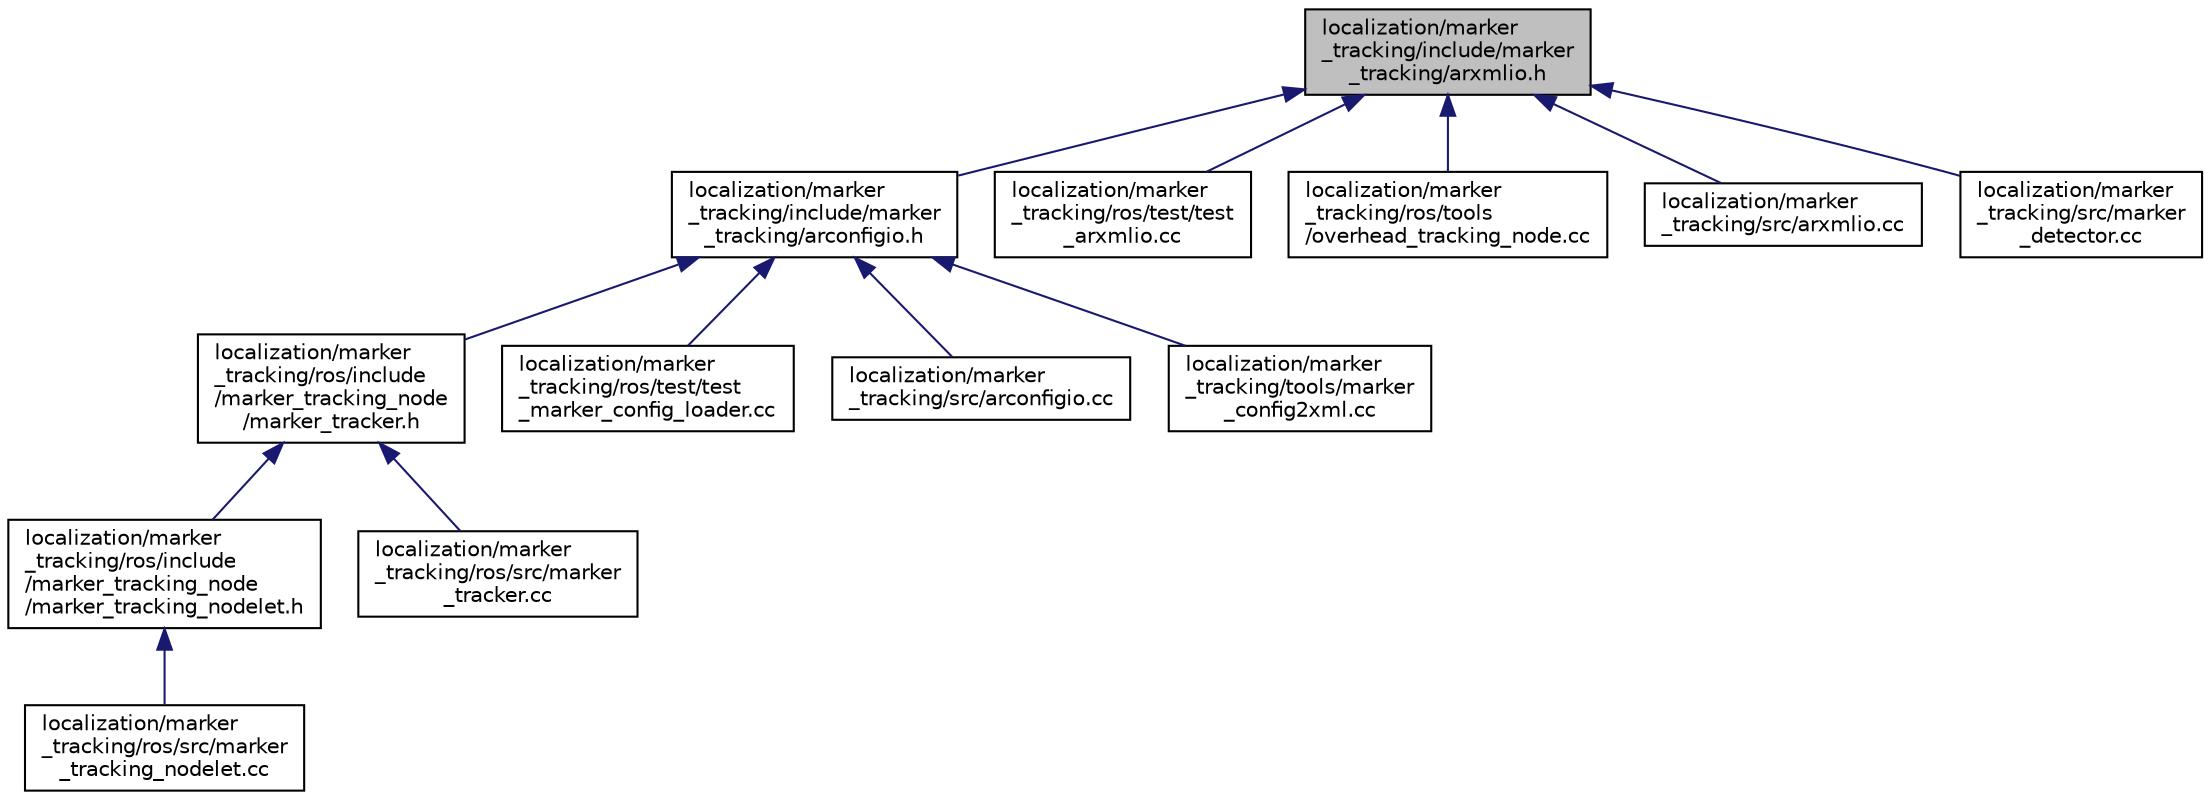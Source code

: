 digraph "localization/marker_tracking/include/marker_tracking/arxmlio.h"
{
 // LATEX_PDF_SIZE
  edge [fontname="Helvetica",fontsize="10",labelfontname="Helvetica",labelfontsize="10"];
  node [fontname="Helvetica",fontsize="10",shape=record];
  Node1 [label="localization/marker\l_tracking/include/marker\l_tracking/arxmlio.h",height=0.2,width=0.4,color="black", fillcolor="grey75", style="filled", fontcolor="black",tooltip=" "];
  Node1 -> Node2 [dir="back",color="midnightblue",fontsize="10",style="solid",fontname="Helvetica"];
  Node2 [label="localization/marker\l_tracking/include/marker\l_tracking/arconfigio.h",height=0.2,width=0.4,color="black", fillcolor="white", style="filled",URL="$arconfigio_8h.html",tooltip=" "];
  Node2 -> Node3 [dir="back",color="midnightblue",fontsize="10",style="solid",fontname="Helvetica"];
  Node3 [label="localization/marker\l_tracking/ros/include\l/marker_tracking_node\l/marker_tracker.h",height=0.2,width=0.4,color="black", fillcolor="white", style="filled",URL="$marker__tracker_8h.html",tooltip=" "];
  Node3 -> Node4 [dir="back",color="midnightblue",fontsize="10",style="solid",fontname="Helvetica"];
  Node4 [label="localization/marker\l_tracking/ros/include\l/marker_tracking_node\l/marker_tracking_nodelet.h",height=0.2,width=0.4,color="black", fillcolor="white", style="filled",URL="$marker__tracking__nodelet_8h.html",tooltip=" "];
  Node4 -> Node5 [dir="back",color="midnightblue",fontsize="10",style="solid",fontname="Helvetica"];
  Node5 [label="localization/marker\l_tracking/ros/src/marker\l_tracking_nodelet.cc",height=0.2,width=0.4,color="black", fillcolor="white", style="filled",URL="$marker__tracking__nodelet_8cc.html",tooltip=" "];
  Node3 -> Node6 [dir="back",color="midnightblue",fontsize="10",style="solid",fontname="Helvetica"];
  Node6 [label="localization/marker\l_tracking/ros/src/marker\l_tracker.cc",height=0.2,width=0.4,color="black", fillcolor="white", style="filled",URL="$marker__tracker_8cc.html",tooltip=" "];
  Node2 -> Node7 [dir="back",color="midnightblue",fontsize="10",style="solid",fontname="Helvetica"];
  Node7 [label="localization/marker\l_tracking/ros/test/test\l_marker_config_loader.cc",height=0.2,width=0.4,color="black", fillcolor="white", style="filled",URL="$test__marker__config__loader_8cc.html",tooltip=" "];
  Node2 -> Node8 [dir="back",color="midnightblue",fontsize="10",style="solid",fontname="Helvetica"];
  Node8 [label="localization/marker\l_tracking/src/arconfigio.cc",height=0.2,width=0.4,color="black", fillcolor="white", style="filled",URL="$arconfigio_8cc.html",tooltip=" "];
  Node2 -> Node9 [dir="back",color="midnightblue",fontsize="10",style="solid",fontname="Helvetica"];
  Node9 [label="localization/marker\l_tracking/tools/marker\l_config2xml.cc",height=0.2,width=0.4,color="black", fillcolor="white", style="filled",URL="$marker__config2xml_8cc.html",tooltip=" "];
  Node1 -> Node10 [dir="back",color="midnightblue",fontsize="10",style="solid",fontname="Helvetica"];
  Node10 [label="localization/marker\l_tracking/ros/test/test\l_arxmlio.cc",height=0.2,width=0.4,color="black", fillcolor="white", style="filled",URL="$test__arxmlio_8cc.html",tooltip=" "];
  Node1 -> Node11 [dir="back",color="midnightblue",fontsize="10",style="solid",fontname="Helvetica"];
  Node11 [label="localization/marker\l_tracking/ros/tools\l/overhead_tracking_node.cc",height=0.2,width=0.4,color="black", fillcolor="white", style="filled",URL="$overhead__tracking__node_8cc.html",tooltip=" "];
  Node1 -> Node12 [dir="back",color="midnightblue",fontsize="10",style="solid",fontname="Helvetica"];
  Node12 [label="localization/marker\l_tracking/src/arxmlio.cc",height=0.2,width=0.4,color="black", fillcolor="white", style="filled",URL="$arxmlio_8cc.html",tooltip=" "];
  Node1 -> Node13 [dir="back",color="midnightblue",fontsize="10",style="solid",fontname="Helvetica"];
  Node13 [label="localization/marker\l_tracking/src/marker\l_detector.cc",height=0.2,width=0.4,color="black", fillcolor="white", style="filled",URL="$marker__detector_8cc.html",tooltip=" "];
}
